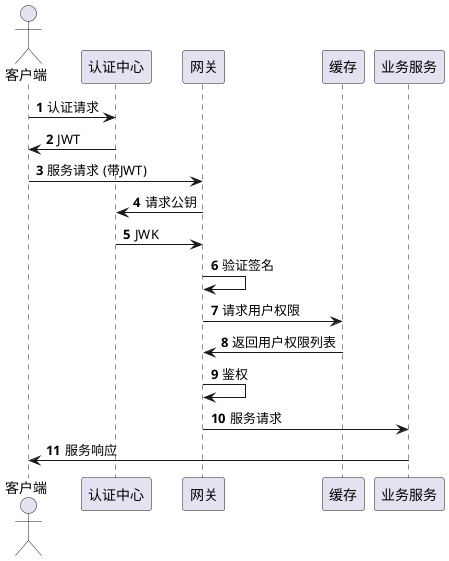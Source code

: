 @startuml
'https://plantuml.com/sequence-diagram

autonumber
actor       客户端
客户端 -> 认证中心: 认证请求
'认证中心 -> 缓存: 存放(key=token+ip,value=token)token
客户端 <- 认证中心 : JWT

客户端 -> 网关: 服务请求 (带JWT)
网关 -> 认证中心 : 请求公钥
认证中心 -> 网关 : JWK
网关 -> 网关: 验证签名
网关 -> 缓存: 请求用户权限
网关 <- 缓存: 返回用户权限列表
网关 -> 网关: 鉴权
网关 -> 业务服务: 服务请求
业务服务 -> 客户端: 服务响应

@enduml